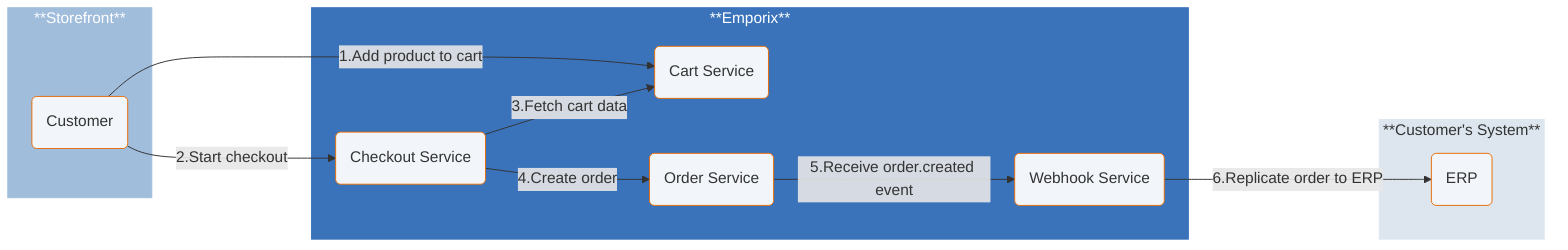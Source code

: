 ---
config:
  layout: fixed
  theme: default
  look: classic
---
flowchart LR
 subgraph subGraph0["**Storefront**"]
        A["Customer"]
  end
 subgraph subGraph1["**Emporix**"]
        CS["Cart Service"]
        CHK["Checkout Service"]
        OS["Order Service"]
        WS["Webhook Service"]
  end
 subgraph subGraph2["**Customer's System**"]
        ERP["ERP"]
  end
    A -- "1.Add product to cart" --> CS
    A -- "2.Start checkout" --> CHK
    CHK -- "3.Fetch cart data" --> CS
    CHK -- "4.Create order" --> OS
    OS -- "5.Receive order.created event" --> WS
    WS -- "6.Replicate order to ERP" --> ERP
    A@{ shape: rounded}
    CS@{ shape: rounded}
    CHK@{ shape: rounded}
    OS@{ shape: rounded}
    ERP@{ shape: rounded}
    WS@{ shape: rounded}
     A:::Class_04
     CS:::Class_04
     CHK:::Class_04
     OS:::Class_04
     WS:::Class_04
     ERP:::Class_04
     subGraph1:::Class_03
     subGraph0:::Class_01
     subGraph2:::Class_02
    classDef Class_02 stroke-width:1px, stroke-dasharray: 0, stroke:#DDE6EE, fill:#DDE6EE
    classDef Class_01 stroke-width:1px, stroke-dasharray: 0, stroke:#A1BDDC, fill:#A1BDDC
    classDef Class_03 stroke-width:1px, stroke-dasharray: 0, stroke:#3b73bb, fill:#3b73bb
    classDef Class_04 fill:#F2F6FA, stroke:#E86C07
    style subGraph0 color:#FFFFFF
    style subGraph1 color:#FFFFFF